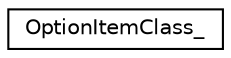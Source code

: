 digraph "Graphical Class Hierarchy"
{
  edge [fontname="Helvetica",fontsize="10",labelfontname="Helvetica",labelfontsize="10"];
  node [fontname="Helvetica",fontsize="10",shape=record];
  rankdir="LR";
  Node0 [label="OptionItemClass_",height=0.2,width=0.4,color="black", fillcolor="white", style="filled",URL="$structOptionItemClass__.html"];
}
